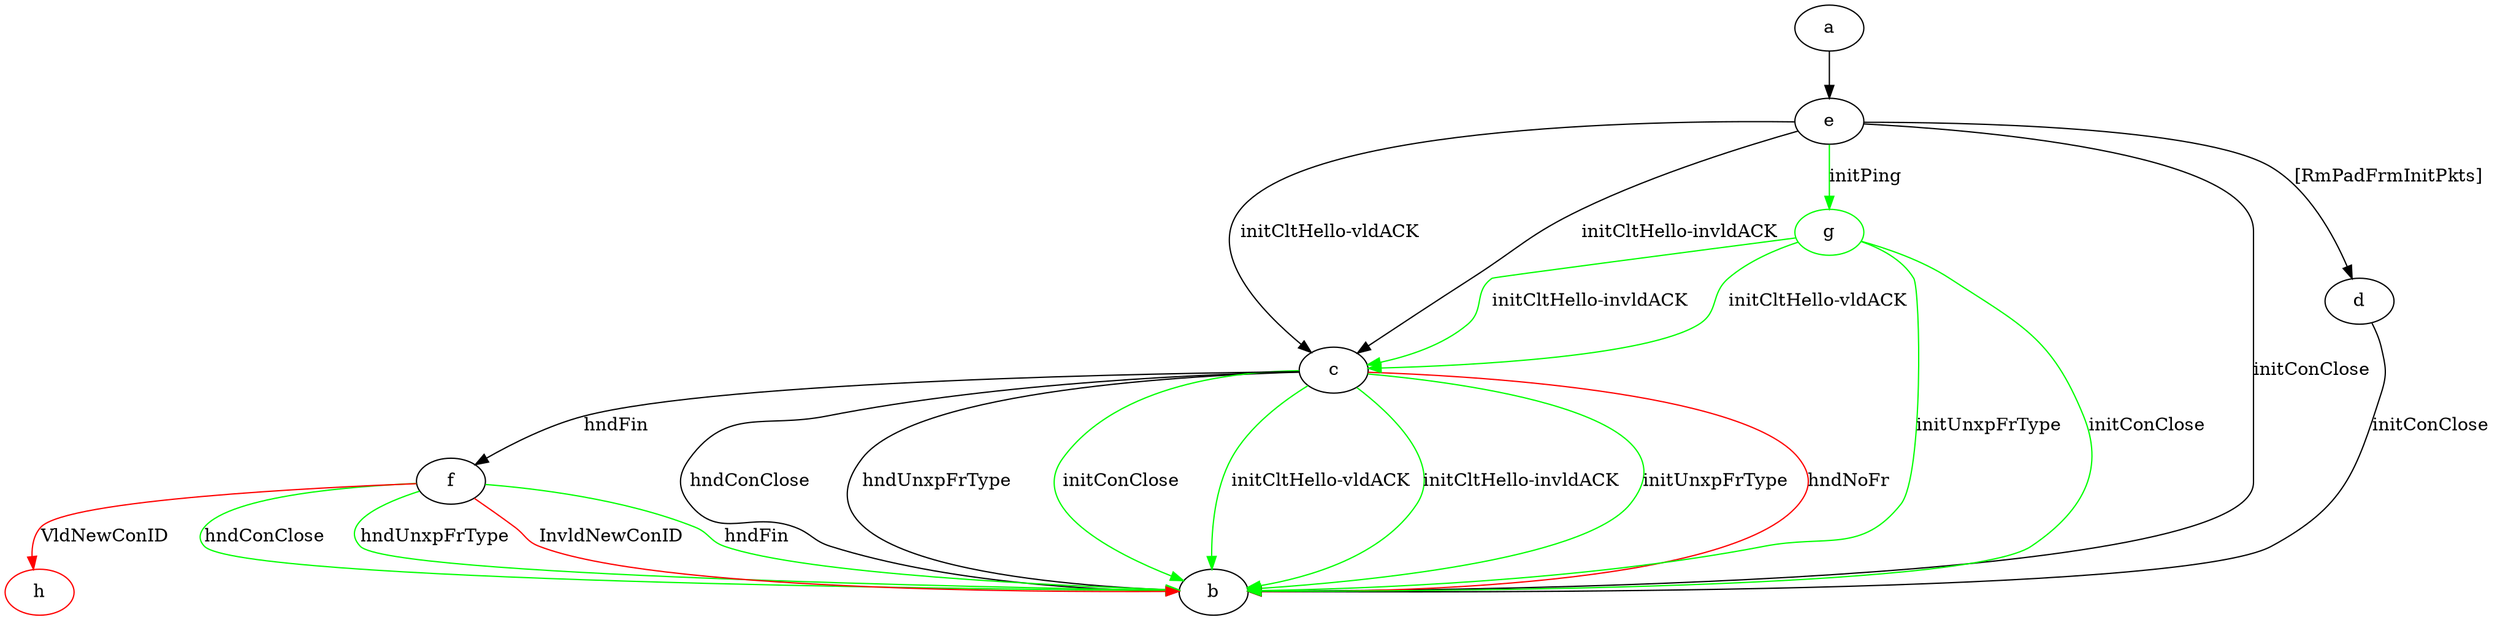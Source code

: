 digraph "" {
	a -> e	[key=0];
	c -> b	[key=0,
		label="hndConClose "];
	c -> b	[key=1,
		label="hndUnxpFrType "];
	c -> b	[key=2,
		color=green,
		label="initConClose "];
	c -> b	[key=3,
		color=green,
		label="initCltHello-vldACK "];
	c -> b	[key=4,
		color=green,
		label="initCltHello-invldACK "];
	c -> b	[key=5,
		color=green,
		label="initUnxpFrType "];
	c -> b	[key=6,
		color=red,
		label="hndNoFr "];
	c -> f	[key=0,
		label="hndFin "];
	d -> b	[key=0,
		label="initConClose "];
	e -> b	[key=0,
		label="initConClose "];
	e -> c	[key=0,
		label="initCltHello-vldACK "];
	e -> c	[key=1,
		label="initCltHello-invldACK "];
	e -> d	[key=0,
		label="[RmPadFrmInitPkts] "];
	g	[color=green];
	e -> g	[key=0,
		color=green,
		label="initPing "];
	f -> b	[key=0,
		color=green,
		label="hndFin "];
	f -> b	[key=1,
		color=green,
		label="hndConClose "];
	f -> b	[key=2,
		color=green,
		label="hndUnxpFrType "];
	f -> b	[key=3,
		color=red,
		label="InvldNewConID "];
	h	[color=red];
	f -> h	[key=0,
		color=red,
		label="VldNewConID "];
	g -> b	[key=0,
		color=green,
		label="initConClose "];
	g -> b	[key=1,
		color=green,
		label="initUnxpFrType "];
	g -> c	[key=0,
		color=green,
		label="initCltHello-vldACK "];
	g -> c	[key=1,
		color=green,
		label="initCltHello-invldACK "];
}
